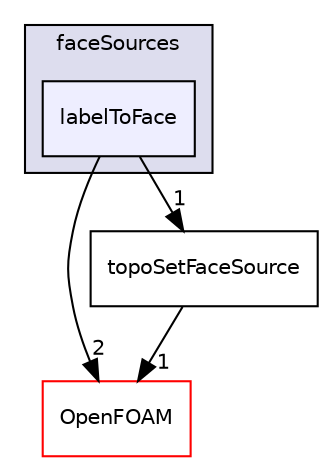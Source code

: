 digraph "src/meshTools/sets/faceSources/labelToFace" {
  bgcolor=transparent;
  compound=true
  node [ fontsize="10", fontname="Helvetica"];
  edge [ labelfontsize="10", labelfontname="Helvetica"];
  subgraph clusterdir_ca21e004451e80f3d57c68df6e02dd61 {
    graph [ bgcolor="#ddddee", pencolor="black", label="faceSources" fontname="Helvetica", fontsize="10", URL="dir_ca21e004451e80f3d57c68df6e02dd61.html"]
  dir_13ea2308b2babf1ca425d68b0c6339fa [shape=box, label="labelToFace", style="filled", fillcolor="#eeeeff", pencolor="black", URL="dir_13ea2308b2babf1ca425d68b0c6339fa.html"];
  }
  dir_c5473ff19b20e6ec4dfe5c310b3778a8 [shape=box label="OpenFOAM" color="red" URL="dir_c5473ff19b20e6ec4dfe5c310b3778a8.html"];
  dir_ae8f43ec8eebd5a3dd10513e500cf0dd [shape=box label="topoSetFaceSource" URL="dir_ae8f43ec8eebd5a3dd10513e500cf0dd.html"];
  dir_13ea2308b2babf1ca425d68b0c6339fa->dir_c5473ff19b20e6ec4dfe5c310b3778a8 [headlabel="2", labeldistance=1.5 headhref="dir_002085_002151.html"];
  dir_13ea2308b2babf1ca425d68b0c6339fa->dir_ae8f43ec8eebd5a3dd10513e500cf0dd [headlabel="1", labeldistance=1.5 headhref="dir_002085_002092.html"];
  dir_ae8f43ec8eebd5a3dd10513e500cf0dd->dir_c5473ff19b20e6ec4dfe5c310b3778a8 [headlabel="1", labeldistance=1.5 headhref="dir_002092_002151.html"];
}
